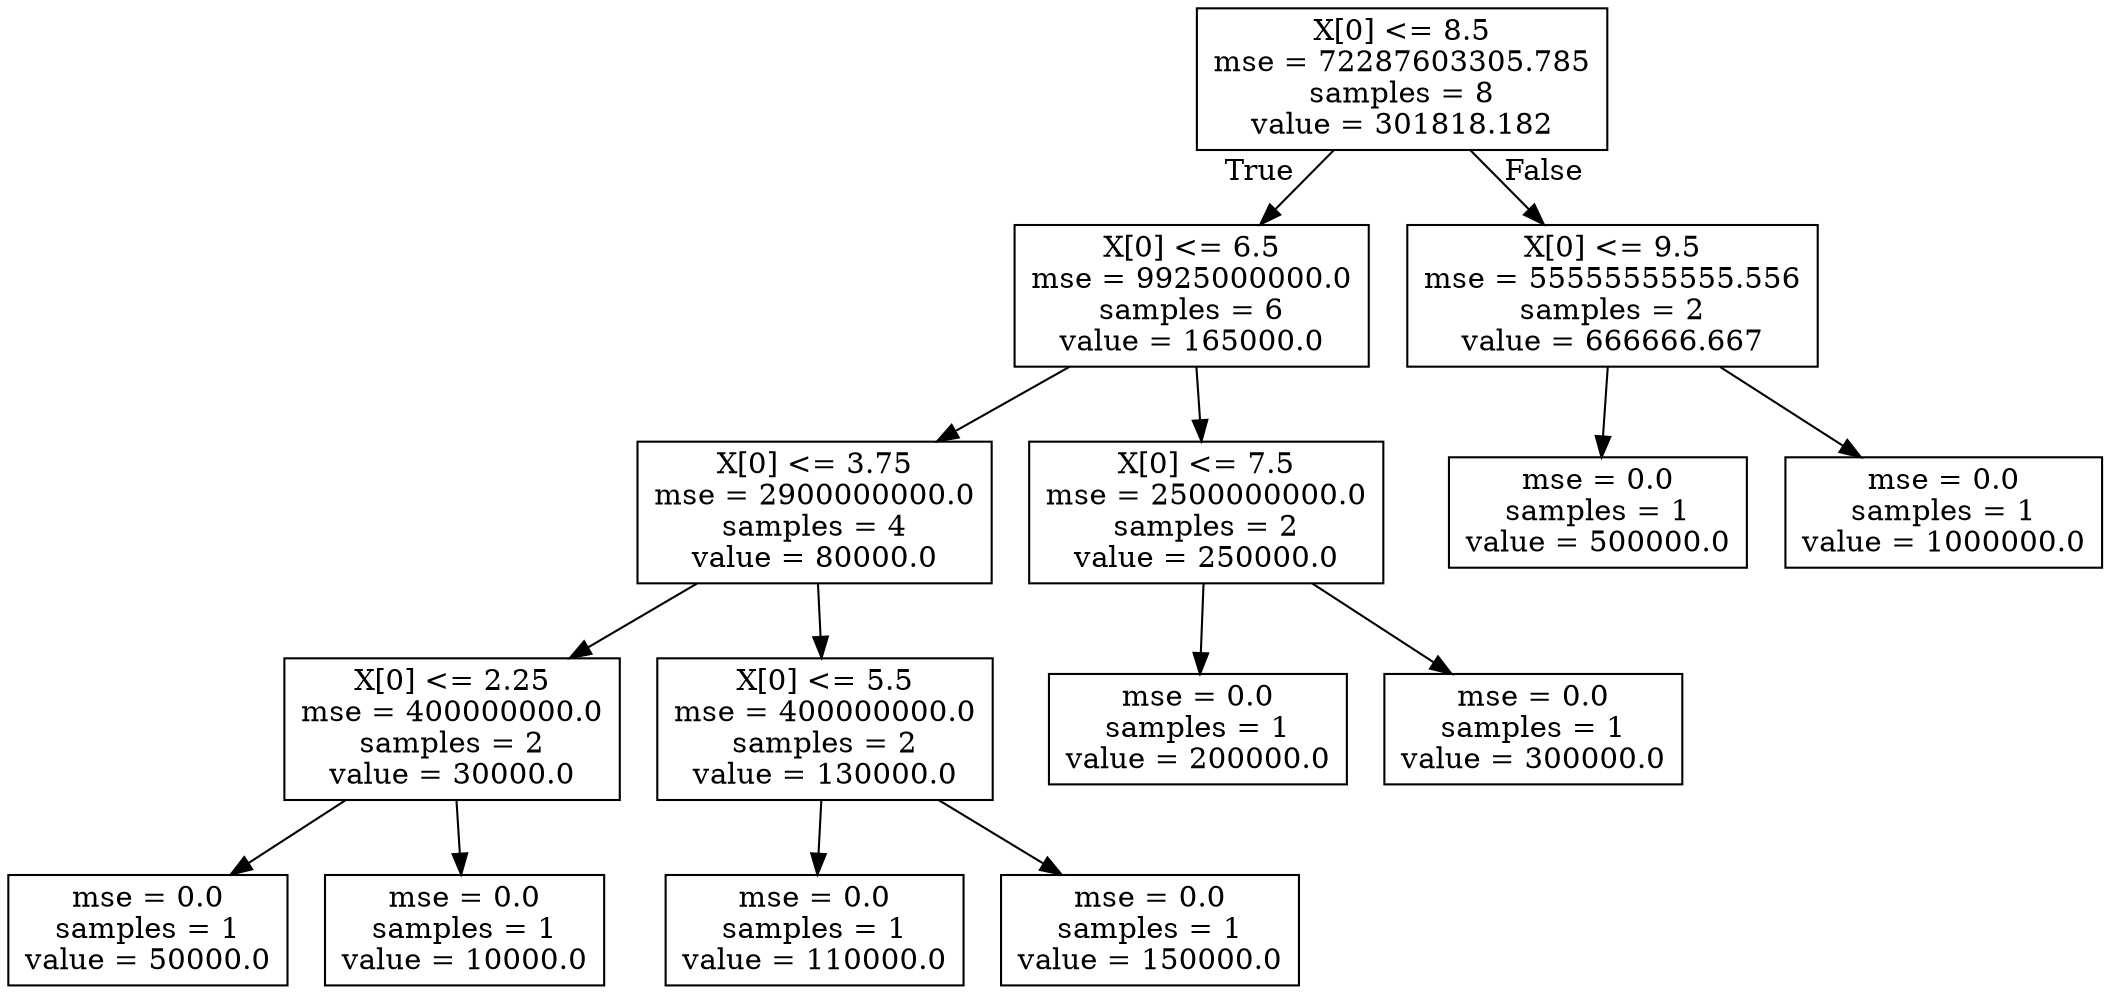 digraph Tree {
node [shape=box] ;
0 [label="X[0] <= 8.5\nmse = 72287603305.785\nsamples = 8\nvalue = 301818.182"] ;
1 [label="X[0] <= 6.5\nmse = 9925000000.0\nsamples = 6\nvalue = 165000.0"] ;
0 -> 1 [labeldistance=2.5, labelangle=45, headlabel="True"] ;
2 [label="X[0] <= 3.75\nmse = 2900000000.0\nsamples = 4\nvalue = 80000.0"] ;
1 -> 2 ;
3 [label="X[0] <= 2.25\nmse = 400000000.0\nsamples = 2\nvalue = 30000.0"] ;
2 -> 3 ;
4 [label="mse = 0.0\nsamples = 1\nvalue = 50000.0"] ;
3 -> 4 ;
5 [label="mse = 0.0\nsamples = 1\nvalue = 10000.0"] ;
3 -> 5 ;
6 [label="X[0] <= 5.5\nmse = 400000000.0\nsamples = 2\nvalue = 130000.0"] ;
2 -> 6 ;
7 [label="mse = 0.0\nsamples = 1\nvalue = 110000.0"] ;
6 -> 7 ;
8 [label="mse = 0.0\nsamples = 1\nvalue = 150000.0"] ;
6 -> 8 ;
9 [label="X[0] <= 7.5\nmse = 2500000000.0\nsamples = 2\nvalue = 250000.0"] ;
1 -> 9 ;
10 [label="mse = 0.0\nsamples = 1\nvalue = 200000.0"] ;
9 -> 10 ;
11 [label="mse = 0.0\nsamples = 1\nvalue = 300000.0"] ;
9 -> 11 ;
12 [label="X[0] <= 9.5\nmse = 55555555555.556\nsamples = 2\nvalue = 666666.667"] ;
0 -> 12 [labeldistance=2.5, labelangle=-45, headlabel="False"] ;
13 [label="mse = 0.0\nsamples = 1\nvalue = 500000.0"] ;
12 -> 13 ;
14 [label="mse = 0.0\nsamples = 1\nvalue = 1000000.0"] ;
12 -> 14 ;
}